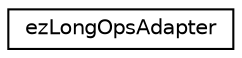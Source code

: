 digraph "Graphical Class Hierarchy"
{
 // LATEX_PDF_SIZE
  edge [fontname="Helvetica",fontsize="10",labelfontname="Helvetica",labelfontsize="10"];
  node [fontname="Helvetica",fontsize="10",shape=record];
  rankdir="LR";
  Node0 [label="ezLongOpsAdapter",height=0.2,width=0.4,color="black", fillcolor="white", style="filled",URL="$de/d29/classez_long_ops_adapter.htm",tooltip="This singleton lives in the editor process and monitors all ezSceneDocument's for components with the..."];
}
